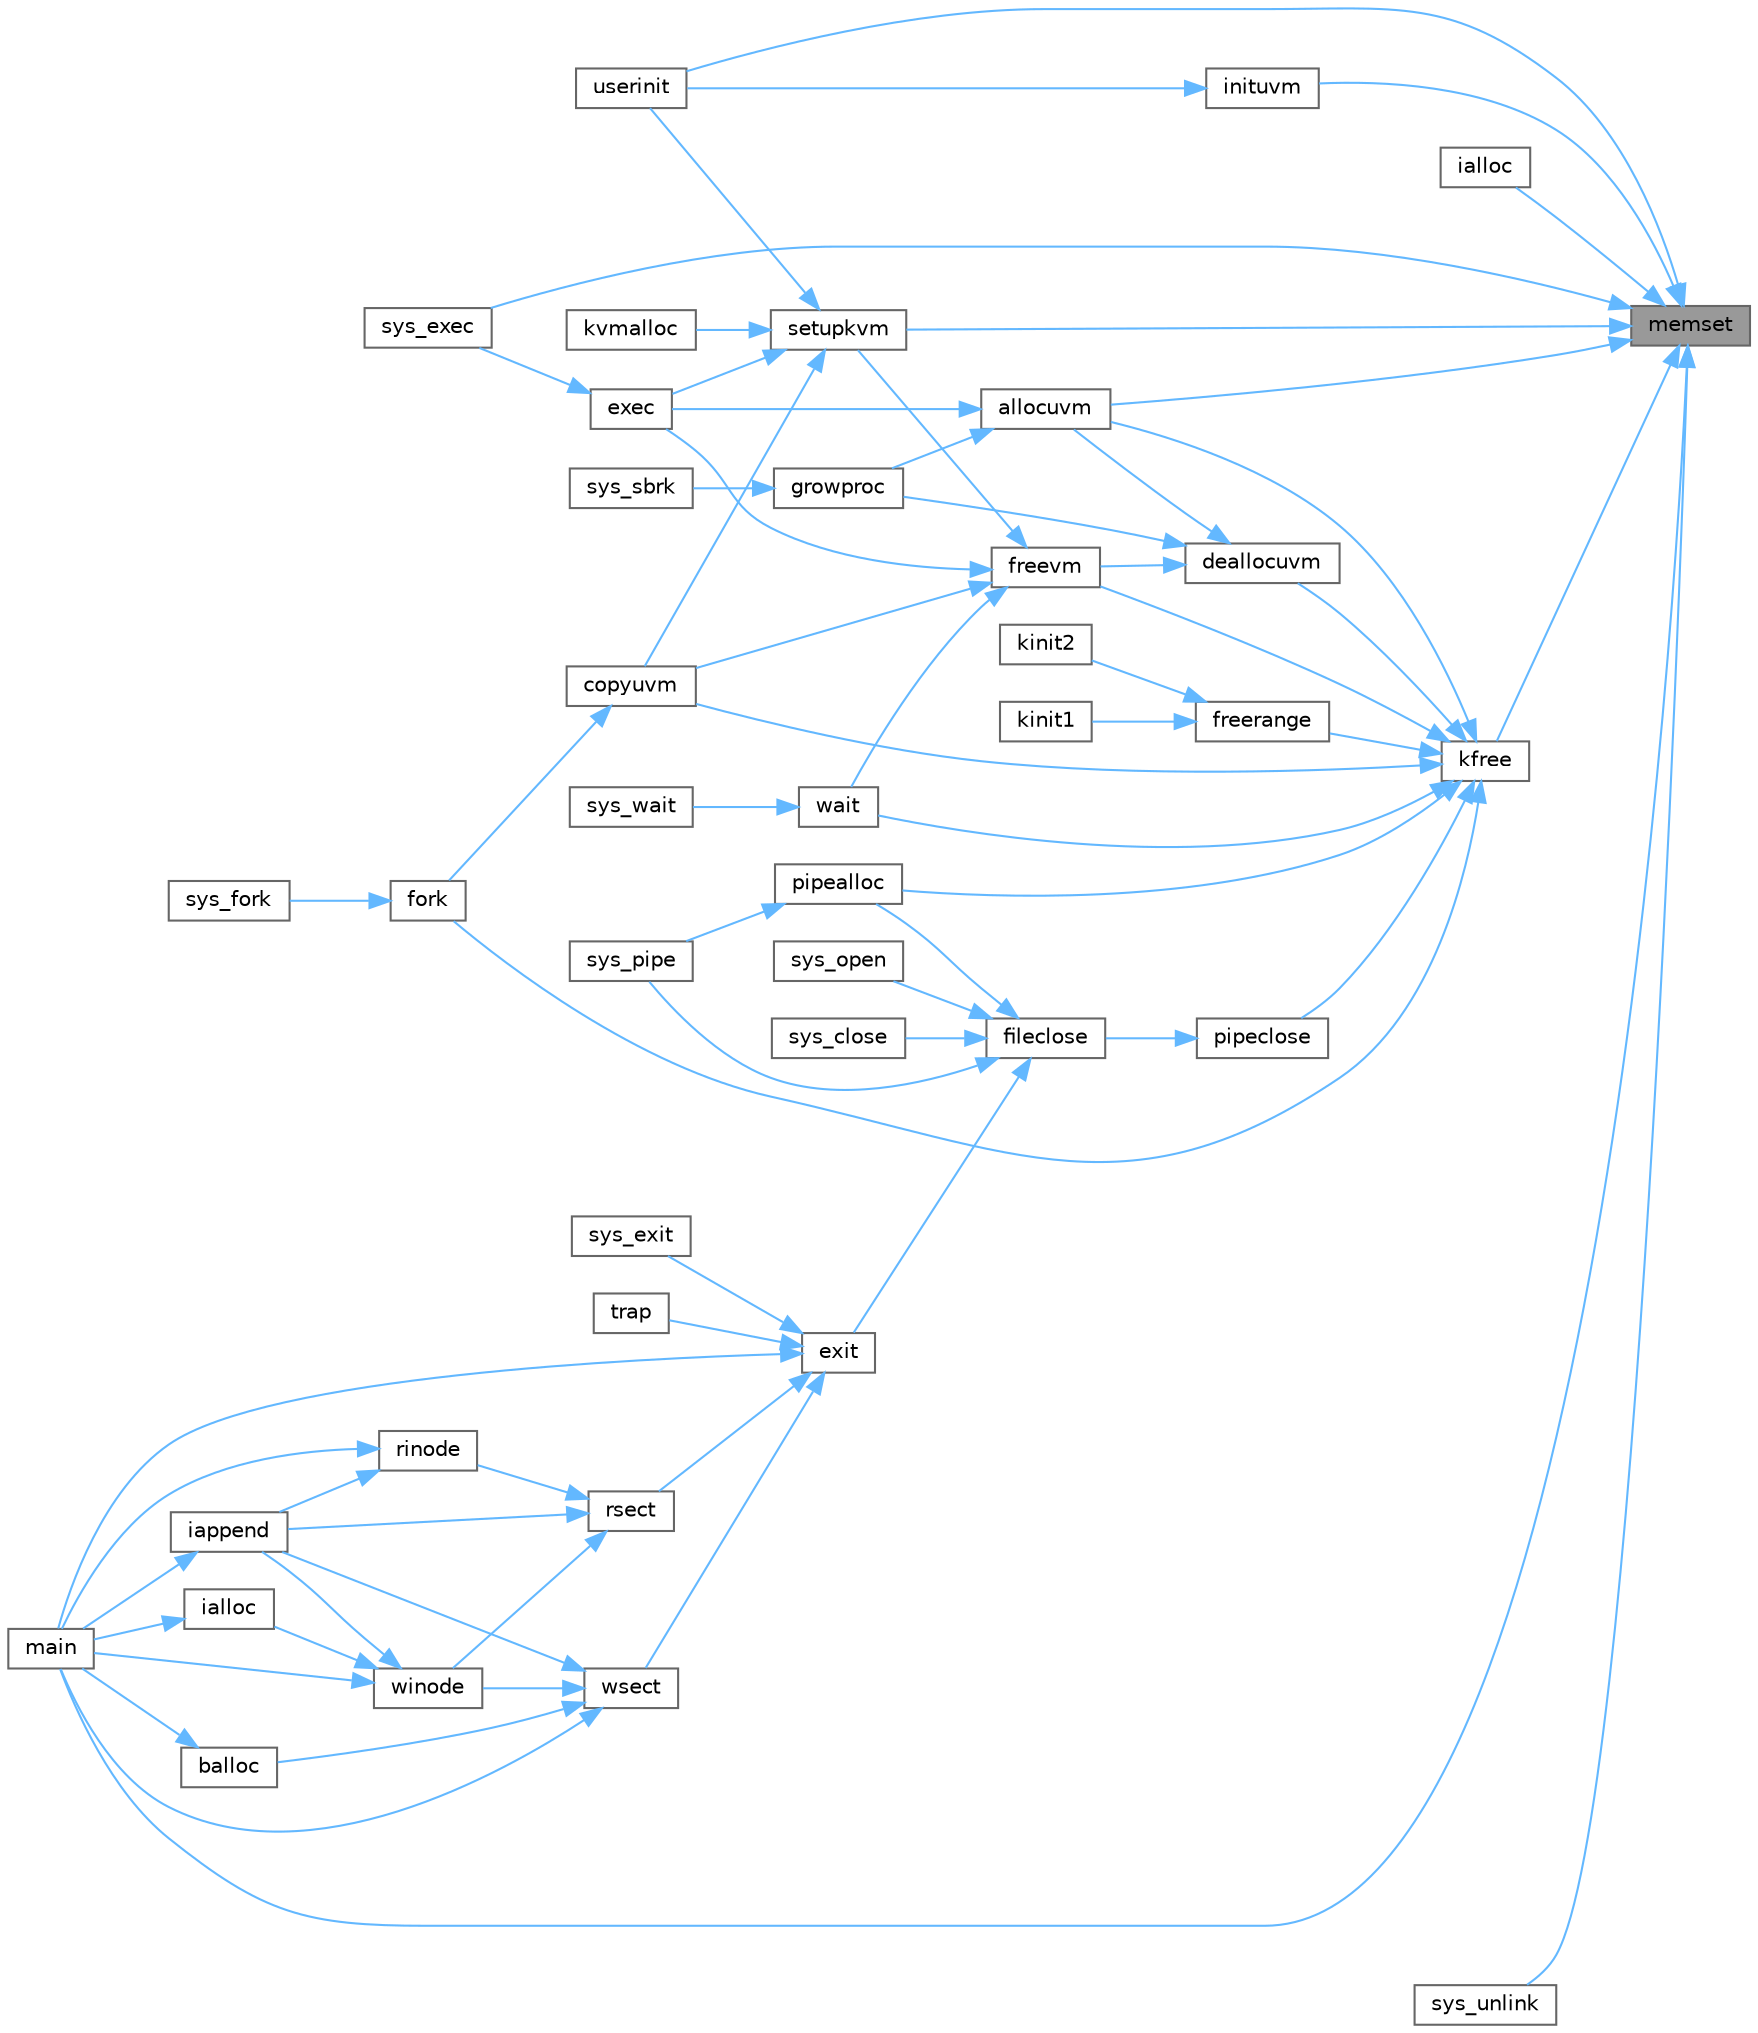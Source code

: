 digraph "memset"
{
 // LATEX_PDF_SIZE
  bgcolor="transparent";
  edge [fontname=Helvetica,fontsize=10,labelfontname=Helvetica,labelfontsize=10];
  node [fontname=Helvetica,fontsize=10,shape=box,height=0.2,width=0.4];
  rankdir="RL";
  Node1 [id="Node000001",label="memset",height=0.2,width=0.4,color="gray40", fillcolor="grey60", style="filled", fontcolor="black",tooltip=" "];
  Node1 -> Node2 [id="edge67_Node000001_Node000002",dir="back",color="steelblue1",style="solid",tooltip=" "];
  Node2 [id="Node000002",label="allocuvm",height=0.2,width=0.4,color="grey40", fillcolor="white", style="filled",URL="$de/de9/vm_8c.html#afea0f0a82a9f9c7aae26f90b5e0836c6",tooltip=" "];
  Node2 -> Node3 [id="edge68_Node000002_Node000003",dir="back",color="steelblue1",style="solid",tooltip=" "];
  Node3 [id="Node000003",label="exec",height=0.2,width=0.4,color="grey40", fillcolor="white", style="filled",URL="$df/dc9/exec_8c.html#ace32454ed0d37834dcb1cb4f8b727e6e",tooltip=" "];
  Node3 -> Node4 [id="edge69_Node000003_Node000004",dir="back",color="steelblue1",style="solid",tooltip=" "];
  Node4 [id="Node000004",label="sys_exec",height=0.2,width=0.4,color="grey40", fillcolor="white", style="filled",URL="$d1/d14/sysfile_8c.html#aeaa813ddeb6a5fac3c45714c7351c526",tooltip=" "];
  Node2 -> Node5 [id="edge70_Node000002_Node000005",dir="back",color="steelblue1",style="solid",tooltip=" "];
  Node5 [id="Node000005",label="growproc",height=0.2,width=0.4,color="grey40", fillcolor="white", style="filled",URL="$d3/dda/proc_8c.html#a9c16214741f4fcd088e5eea468709328",tooltip=" "];
  Node5 -> Node6 [id="edge71_Node000005_Node000006",dir="back",color="steelblue1",style="solid",tooltip=" "];
  Node6 [id="Node000006",label="sys_sbrk",height=0.2,width=0.4,color="grey40", fillcolor="white", style="filled",URL="$dd/d35/sysproc_8c.html#ab21d46be776cf6075a997af525a1a628",tooltip=" "];
  Node1 -> Node7 [id="edge72_Node000001_Node000007",dir="back",color="steelblue1",style="solid",tooltip=" "];
  Node7 [id="Node000007",label="ialloc",height=0.2,width=0.4,color="grey40", fillcolor="white", style="filled",URL="$d2/d5a/fs_8c.html#af95049367381647bc9487af49724b869",tooltip=" "];
  Node1 -> Node8 [id="edge73_Node000001_Node000008",dir="back",color="steelblue1",style="solid",tooltip=" "];
  Node8 [id="Node000008",label="inituvm",height=0.2,width=0.4,color="grey40", fillcolor="white", style="filled",URL="$de/de9/vm_8c.html#ac96c231d4053eaf4322c27d1f2cd9d49",tooltip=" "];
  Node8 -> Node9 [id="edge74_Node000008_Node000009",dir="back",color="steelblue1",style="solid",tooltip=" "];
  Node9 [id="Node000009",label="userinit",height=0.2,width=0.4,color="grey40", fillcolor="white", style="filled",URL="$d3/dda/proc_8c.html#a81c8a6a0cae413bc81aa223f7f7b7205",tooltip=" "];
  Node1 -> Node10 [id="edge75_Node000001_Node000010",dir="back",color="steelblue1",style="solid",tooltip=" "];
  Node10 [id="Node000010",label="kfree",height=0.2,width=0.4,color="grey40", fillcolor="white", style="filled",URL="$d4/def/kalloc_8c.html#aced59ecf8411235f6dffc065236711a5",tooltip=" "];
  Node10 -> Node2 [id="edge76_Node000010_Node000002",dir="back",color="steelblue1",style="solid",tooltip=" "];
  Node10 -> Node11 [id="edge77_Node000010_Node000011",dir="back",color="steelblue1",style="solid",tooltip=" "];
  Node11 [id="Node000011",label="copyuvm",height=0.2,width=0.4,color="grey40", fillcolor="white", style="filled",URL="$de/de9/vm_8c.html#a1b57bfa0091c9be3ccc16dbb85ce3acf",tooltip=" "];
  Node11 -> Node12 [id="edge78_Node000011_Node000012",dir="back",color="steelblue1",style="solid",tooltip=" "];
  Node12 [id="Node000012",label="fork",height=0.2,width=0.4,color="grey40", fillcolor="white", style="filled",URL="$d3/dda/proc_8c.html#acd2e1ded4bb6fce4500438bf928330f4",tooltip=" "];
  Node12 -> Node13 [id="edge79_Node000012_Node000013",dir="back",color="steelblue1",style="solid",tooltip=" "];
  Node13 [id="Node000013",label="sys_fork",height=0.2,width=0.4,color="grey40", fillcolor="white", style="filled",URL="$dd/d35/sysproc_8c.html#a3b05102e512b34446a54334f916ba5cd",tooltip=" "];
  Node10 -> Node14 [id="edge80_Node000010_Node000014",dir="back",color="steelblue1",style="solid",tooltip=" "];
  Node14 [id="Node000014",label="deallocuvm",height=0.2,width=0.4,color="grey40", fillcolor="white", style="filled",URL="$de/de9/vm_8c.html#a6d3019ea15a9bfdc5131ae97f3623c49",tooltip=" "];
  Node14 -> Node2 [id="edge81_Node000014_Node000002",dir="back",color="steelblue1",style="solid",tooltip=" "];
  Node14 -> Node15 [id="edge82_Node000014_Node000015",dir="back",color="steelblue1",style="solid",tooltip=" "];
  Node15 [id="Node000015",label="freevm",height=0.2,width=0.4,color="grey40", fillcolor="white", style="filled",URL="$de/de9/vm_8c.html#aa883924e2f068c520b695cdc168e1603",tooltip=" "];
  Node15 -> Node11 [id="edge83_Node000015_Node000011",dir="back",color="steelblue1",style="solid",tooltip=" "];
  Node15 -> Node3 [id="edge84_Node000015_Node000003",dir="back",color="steelblue1",style="solid",tooltip=" "];
  Node15 -> Node16 [id="edge85_Node000015_Node000016",dir="back",color="steelblue1",style="solid",tooltip=" "];
  Node16 [id="Node000016",label="setupkvm",height=0.2,width=0.4,color="grey40", fillcolor="white", style="filled",URL="$de/de9/vm_8c.html#a1c8a7a02e9391b5cf0984388216695c0",tooltip=" "];
  Node16 -> Node11 [id="edge86_Node000016_Node000011",dir="back",color="steelblue1",style="solid",tooltip=" "];
  Node16 -> Node3 [id="edge87_Node000016_Node000003",dir="back",color="steelblue1",style="solid",tooltip=" "];
  Node16 -> Node17 [id="edge88_Node000016_Node000017",dir="back",color="steelblue1",style="solid",tooltip=" "];
  Node17 [id="Node000017",label="kvmalloc",height=0.2,width=0.4,color="grey40", fillcolor="white", style="filled",URL="$de/de9/vm_8c.html#a893bf6891e427f310b43981bf8e737ea",tooltip=" "];
  Node16 -> Node9 [id="edge89_Node000016_Node000009",dir="back",color="steelblue1",style="solid",tooltip=" "];
  Node15 -> Node18 [id="edge90_Node000015_Node000018",dir="back",color="steelblue1",style="solid",tooltip=" "];
  Node18 [id="Node000018",label="wait",height=0.2,width=0.4,color="grey40", fillcolor="white", style="filled",URL="$d3/dda/proc_8c.html#af6f31822f7e737b4e414bdac1ccb59a4",tooltip=" "];
  Node18 -> Node19 [id="edge91_Node000018_Node000019",dir="back",color="steelblue1",style="solid",tooltip=" "];
  Node19 [id="Node000019",label="sys_wait",height=0.2,width=0.4,color="grey40", fillcolor="white", style="filled",URL="$dd/d35/sysproc_8c.html#ad202e06addda05ba6fe60f05d3f61913",tooltip=" "];
  Node14 -> Node5 [id="edge92_Node000014_Node000005",dir="back",color="steelblue1",style="solid",tooltip=" "];
  Node10 -> Node12 [id="edge93_Node000010_Node000012",dir="back",color="steelblue1",style="solid",tooltip=" "];
  Node10 -> Node20 [id="edge94_Node000010_Node000020",dir="back",color="steelblue1",style="solid",tooltip=" "];
  Node20 [id="Node000020",label="freerange",height=0.2,width=0.4,color="grey40", fillcolor="white", style="filled",URL="$d4/def/kalloc_8c.html#adeb1e621acdd949dffd5a054a43d1d89",tooltip=" "];
  Node20 -> Node21 [id="edge95_Node000020_Node000021",dir="back",color="steelblue1",style="solid",tooltip=" "];
  Node21 [id="Node000021",label="kinit1",height=0.2,width=0.4,color="grey40", fillcolor="white", style="filled",URL="$d4/def/kalloc_8c.html#a596c07f040e83fd8ea1857f36ffab4fb",tooltip=" "];
  Node20 -> Node22 [id="edge96_Node000020_Node000022",dir="back",color="steelblue1",style="solid",tooltip=" "];
  Node22 [id="Node000022",label="kinit2",height=0.2,width=0.4,color="grey40", fillcolor="white", style="filled",URL="$d4/def/kalloc_8c.html#a8efe9094969255a41fbdaaee820bd478",tooltip=" "];
  Node10 -> Node15 [id="edge97_Node000010_Node000015",dir="back",color="steelblue1",style="solid",tooltip=" "];
  Node10 -> Node23 [id="edge98_Node000010_Node000023",dir="back",color="steelblue1",style="solid",tooltip=" "];
  Node23 [id="Node000023",label="pipealloc",height=0.2,width=0.4,color="grey40", fillcolor="white", style="filled",URL="$d1/d47/pipe_8c.html#a9d6f0c526148e6002b6776619c7563e6",tooltip=" "];
  Node23 -> Node24 [id="edge99_Node000023_Node000024",dir="back",color="steelblue1",style="solid",tooltip=" "];
  Node24 [id="Node000024",label="sys_pipe",height=0.2,width=0.4,color="grey40", fillcolor="white", style="filled",URL="$d1/d14/sysfile_8c.html#a9a70db941def46ec25939e6c2d30e399",tooltip=" "];
  Node10 -> Node25 [id="edge100_Node000010_Node000025",dir="back",color="steelblue1",style="solid",tooltip=" "];
  Node25 [id="Node000025",label="pipeclose",height=0.2,width=0.4,color="grey40", fillcolor="white", style="filled",URL="$d1/d47/pipe_8c.html#a48642f54734698f6f881ee07723292cb",tooltip=" "];
  Node25 -> Node26 [id="edge101_Node000025_Node000026",dir="back",color="steelblue1",style="solid",tooltip=" "];
  Node26 [id="Node000026",label="fileclose",height=0.2,width=0.4,color="grey40", fillcolor="white", style="filled",URL="$d6/d13/file_8c.html#ae557c81ab89c24219146144bb6adaa2c",tooltip=" "];
  Node26 -> Node27 [id="edge102_Node000026_Node000027",dir="back",color="steelblue1",style="solid",tooltip=" "];
  Node27 [id="Node000027",label="exit",height=0.2,width=0.4,color="grey40", fillcolor="white", style="filled",URL="$d3/dda/proc_8c.html#aaf98ef7cdde3a0dfb2e49919de3298b1",tooltip=" "];
  Node27 -> Node28 [id="edge103_Node000027_Node000028",dir="back",color="steelblue1",style="solid",tooltip=" "];
  Node28 [id="Node000028",label="main",height=0.2,width=0.4,color="grey40", fillcolor="white", style="filled",URL="$d7/d1f/mkfs_8c.html#a0ddf1224851353fc92bfbff6f499fa97",tooltip=" "];
  Node27 -> Node29 [id="edge104_Node000027_Node000029",dir="back",color="steelblue1",style="solid",tooltip=" "];
  Node29 [id="Node000029",label="rsect",height=0.2,width=0.4,color="grey40", fillcolor="white", style="filled",URL="$d7/d1f/mkfs_8c.html#a22ea835ad23cd716a962f30e4882ee80",tooltip=" "];
  Node29 -> Node30 [id="edge105_Node000029_Node000030",dir="back",color="steelblue1",style="solid",tooltip=" "];
  Node30 [id="Node000030",label="iappend",height=0.2,width=0.4,color="grey40", fillcolor="white", style="filled",URL="$d7/d1f/mkfs_8c.html#a268b61616f575ff072f5bb34c83e02e9",tooltip=" "];
  Node30 -> Node28 [id="edge106_Node000030_Node000028",dir="back",color="steelblue1",style="solid",tooltip=" "];
  Node29 -> Node31 [id="edge107_Node000029_Node000031",dir="back",color="steelblue1",style="solid",tooltip=" "];
  Node31 [id="Node000031",label="rinode",height=0.2,width=0.4,color="grey40", fillcolor="white", style="filled",URL="$d7/d1f/mkfs_8c.html#a3b6cb1258a963010211a8e5ddf99defe",tooltip=" "];
  Node31 -> Node30 [id="edge108_Node000031_Node000030",dir="back",color="steelblue1",style="solid",tooltip=" "];
  Node31 -> Node28 [id="edge109_Node000031_Node000028",dir="back",color="steelblue1",style="solid",tooltip=" "];
  Node29 -> Node32 [id="edge110_Node000029_Node000032",dir="back",color="steelblue1",style="solid",tooltip=" "];
  Node32 [id="Node000032",label="winode",height=0.2,width=0.4,color="grey40", fillcolor="white", style="filled",URL="$d7/d1f/mkfs_8c.html#a2540c48cea7dc865909cfb3f8450a887",tooltip=" "];
  Node32 -> Node33 [id="edge111_Node000032_Node000033",dir="back",color="steelblue1",style="solid",tooltip=" "];
  Node33 [id="Node000033",label="ialloc",height=0.2,width=0.4,color="grey40", fillcolor="white", style="filled",URL="$d7/d1f/mkfs_8c.html#a341af7faeda3d6fcb57a5a9fe3a0104a",tooltip=" "];
  Node33 -> Node28 [id="edge112_Node000033_Node000028",dir="back",color="steelblue1",style="solid",tooltip=" "];
  Node32 -> Node30 [id="edge113_Node000032_Node000030",dir="back",color="steelblue1",style="solid",tooltip=" "];
  Node32 -> Node28 [id="edge114_Node000032_Node000028",dir="back",color="steelblue1",style="solid",tooltip=" "];
  Node27 -> Node34 [id="edge115_Node000027_Node000034",dir="back",color="steelblue1",style="solid",tooltip=" "];
  Node34 [id="Node000034",label="sys_exit",height=0.2,width=0.4,color="grey40", fillcolor="white", style="filled",URL="$dd/d35/sysproc_8c.html#aee72faa31a0c32b410aba558ef1d59f2",tooltip=" "];
  Node27 -> Node35 [id="edge116_Node000027_Node000035",dir="back",color="steelblue1",style="solid",tooltip=" "];
  Node35 [id="Node000035",label="trap",height=0.2,width=0.4,color="grey40", fillcolor="white", style="filled",URL="$dc/d6f/trap_8c.html#a372d166e36c086c91e5f5d81e5fead3a",tooltip=" "];
  Node27 -> Node36 [id="edge117_Node000027_Node000036",dir="back",color="steelblue1",style="solid",tooltip=" "];
  Node36 [id="Node000036",label="wsect",height=0.2,width=0.4,color="grey40", fillcolor="white", style="filled",URL="$d7/d1f/mkfs_8c.html#ac62d827d836d1807e4d6f365f32348bb",tooltip=" "];
  Node36 -> Node37 [id="edge118_Node000036_Node000037",dir="back",color="steelblue1",style="solid",tooltip=" "];
  Node37 [id="Node000037",label="balloc",height=0.2,width=0.4,color="grey40", fillcolor="white", style="filled",URL="$d7/d1f/mkfs_8c.html#a327cdfc7a74165d8922ec6c8ba256906",tooltip=" "];
  Node37 -> Node28 [id="edge119_Node000037_Node000028",dir="back",color="steelblue1",style="solid",tooltip=" "];
  Node36 -> Node30 [id="edge120_Node000036_Node000030",dir="back",color="steelblue1",style="solid",tooltip=" "];
  Node36 -> Node28 [id="edge121_Node000036_Node000028",dir="back",color="steelblue1",style="solid",tooltip=" "];
  Node36 -> Node32 [id="edge122_Node000036_Node000032",dir="back",color="steelblue1",style="solid",tooltip=" "];
  Node26 -> Node23 [id="edge123_Node000026_Node000023",dir="back",color="steelblue1",style="solid",tooltip=" "];
  Node26 -> Node38 [id="edge124_Node000026_Node000038",dir="back",color="steelblue1",style="solid",tooltip=" "];
  Node38 [id="Node000038",label="sys_close",height=0.2,width=0.4,color="grey40", fillcolor="white", style="filled",URL="$d1/d14/sysfile_8c.html#a32945488fd39bc405757177b37cd2250",tooltip=" "];
  Node26 -> Node39 [id="edge125_Node000026_Node000039",dir="back",color="steelblue1",style="solid",tooltip=" "];
  Node39 [id="Node000039",label="sys_open",height=0.2,width=0.4,color="grey40", fillcolor="white", style="filled",URL="$d1/d14/sysfile_8c.html#a74e45efc661ca17c068bc283b3842e6d",tooltip=" "];
  Node26 -> Node24 [id="edge126_Node000026_Node000024",dir="back",color="steelblue1",style="solid",tooltip=" "];
  Node10 -> Node18 [id="edge127_Node000010_Node000018",dir="back",color="steelblue1",style="solid",tooltip=" "];
  Node1 -> Node28 [id="edge128_Node000001_Node000028",dir="back",color="steelblue1",style="solid",tooltip=" "];
  Node1 -> Node16 [id="edge129_Node000001_Node000016",dir="back",color="steelblue1",style="solid",tooltip=" "];
  Node1 -> Node4 [id="edge130_Node000001_Node000004",dir="back",color="steelblue1",style="solid",tooltip=" "];
  Node1 -> Node40 [id="edge131_Node000001_Node000040",dir="back",color="steelblue1",style="solid",tooltip=" "];
  Node40 [id="Node000040",label="sys_unlink",height=0.2,width=0.4,color="grey40", fillcolor="white", style="filled",URL="$d1/d14/sysfile_8c.html#ae1e58ee11d41f643929520d8c1640da7",tooltip=" "];
  Node1 -> Node9 [id="edge132_Node000001_Node000009",dir="back",color="steelblue1",style="solid",tooltip=" "];
}
